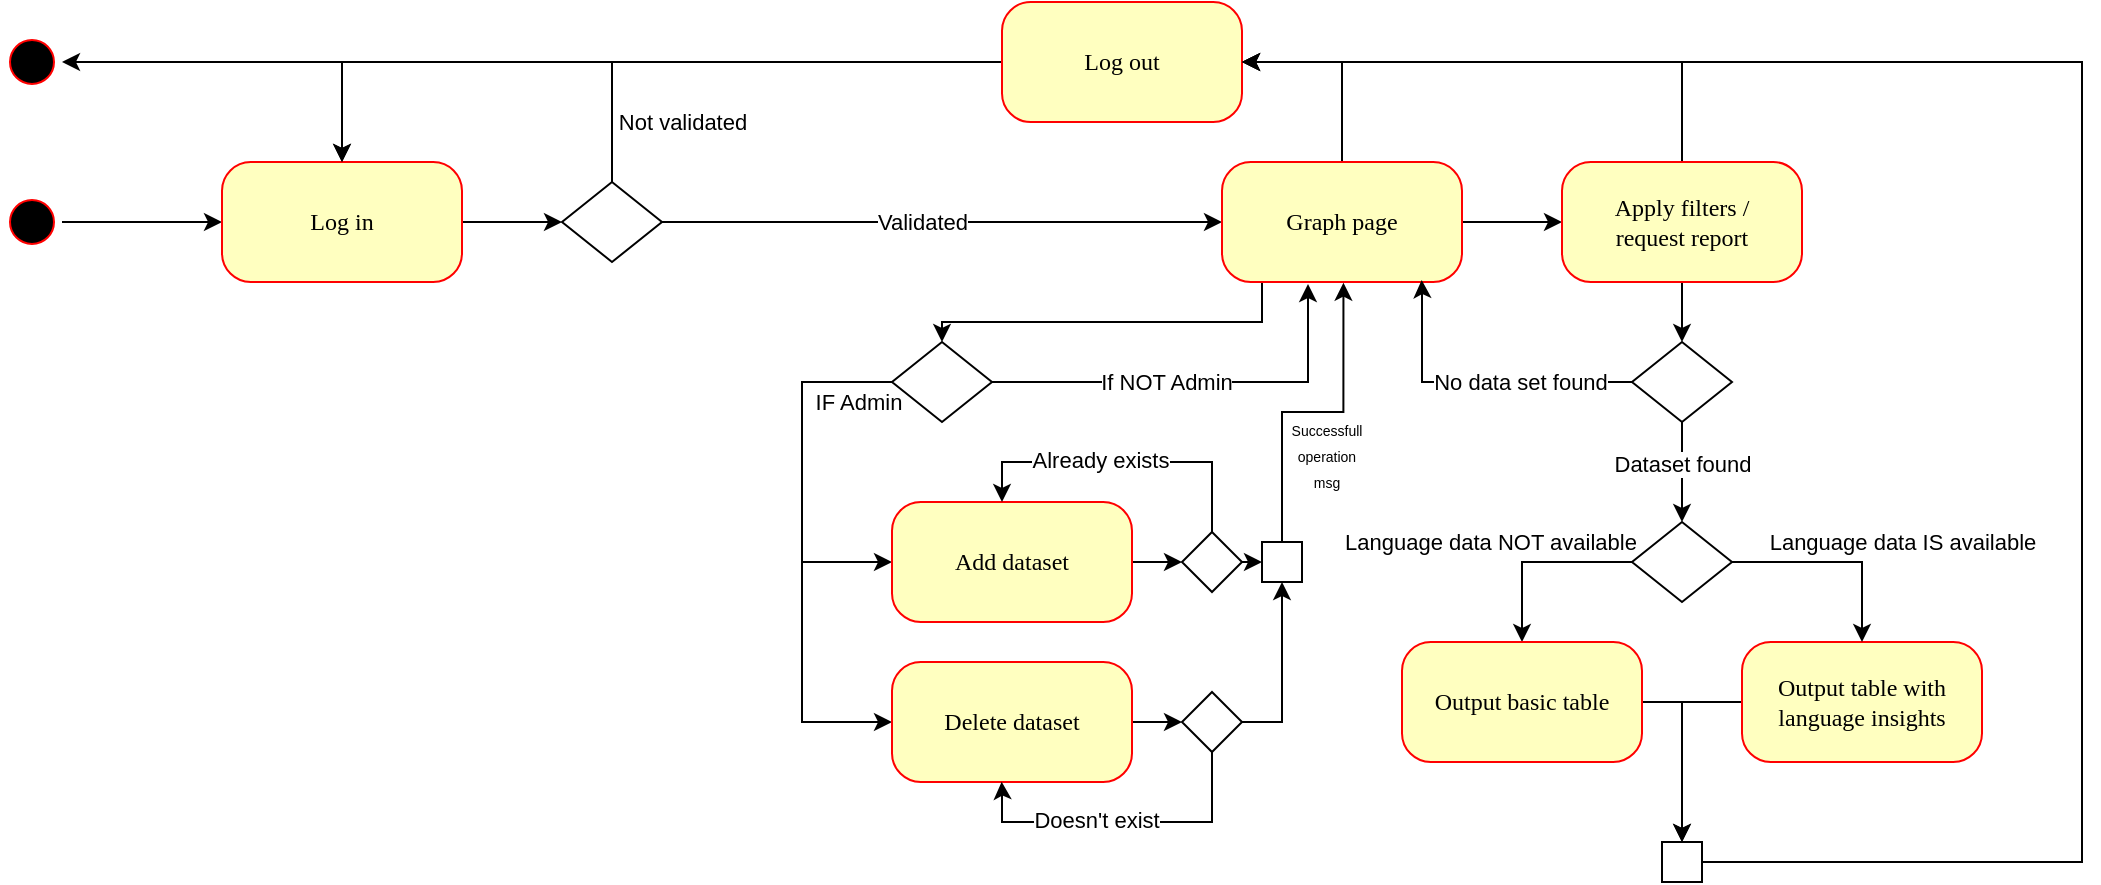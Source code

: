 <mxfile version="24.0.1" type="device">
  <diagram name="Page-1" id="58cdce13-f638-feb5-8d6f-7d28b1aa9fa0">
    <mxGraphModel dx="1136" dy="579" grid="1" gridSize="10" guides="1" tooltips="1" connect="1" arrows="1" fold="1" page="1" pageScale="1" pageWidth="1100" pageHeight="850" background="#FFFFFF" math="0" shadow="0">
      <root>
        <mxCell id="0" />
        <mxCell id="1" parent="0" />
        <mxCell id="LZaOQnH5_brjPvSna_9Y-72" style="edgeStyle=orthogonalEdgeStyle;rounded=0;orthogonalLoop=1;jettySize=auto;html=1;" parent="1" source="382b91b5511bd0f7-1" target="382b91b5511bd0f7-6" edge="1">
          <mxGeometry relative="1" as="geometry" />
        </mxCell>
        <mxCell id="382b91b5511bd0f7-1" value="" style="ellipse;html=1;shape=startState;fillColor=#000000;strokeColor=#ff0000;rounded=1;shadow=0;comic=0;labelBackgroundColor=none;fontFamily=Verdana;fontSize=12;fontColor=#000000;align=center;direction=south;" parent="1" vertex="1">
          <mxGeometry x="20" y="135" width="30" height="30" as="geometry" />
        </mxCell>
        <mxCell id="LZaOQnH5_brjPvSna_9Y-3" value="" style="edgeStyle=orthogonalEdgeStyle;rounded=0;orthogonalLoop=1;jettySize=auto;html=1;" parent="1" source="382b91b5511bd0f7-6" target="LZaOQnH5_brjPvSna_9Y-2" edge="1">
          <mxGeometry relative="1" as="geometry" />
        </mxCell>
        <mxCell id="382b91b5511bd0f7-6" value="Log in" style="rounded=1;whiteSpace=wrap;html=1;arcSize=24;fillColor=#ffffc0;strokeColor=#ff0000;shadow=0;comic=0;labelBackgroundColor=none;fontFamily=Verdana;fontSize=12;fontColor=#000000;align=center;" parent="1" vertex="1">
          <mxGeometry x="130" y="120" width="120" height="60" as="geometry" />
        </mxCell>
        <mxCell id="LZaOQnH5_brjPvSna_9Y-9" style="edgeStyle=orthogonalEdgeStyle;rounded=0;orthogonalLoop=1;jettySize=auto;html=1;entryX=0.5;entryY=0;entryDx=0;entryDy=0;" parent="1" source="LZaOQnH5_brjPvSna_9Y-1" target="382b91b5511bd0f7-6" edge="1">
          <mxGeometry relative="1" as="geometry" />
        </mxCell>
        <mxCell id="LZaOQnH5_brjPvSna_9Y-71" style="edgeStyle=orthogonalEdgeStyle;rounded=0;orthogonalLoop=1;jettySize=auto;html=1;" parent="1" source="LZaOQnH5_brjPvSna_9Y-1" target="LZaOQnH5_brjPvSna_9Y-70" edge="1">
          <mxGeometry relative="1" as="geometry" />
        </mxCell>
        <mxCell id="LZaOQnH5_brjPvSna_9Y-1" value="Log out" style="rounded=1;whiteSpace=wrap;html=1;arcSize=24;fillColor=#ffffc0;strokeColor=#ff0000;shadow=0;comic=0;labelBackgroundColor=none;fontFamily=Verdana;fontSize=12;fontColor=#000000;align=center;" parent="1" vertex="1">
          <mxGeometry x="520" y="40" width="120" height="60" as="geometry" />
        </mxCell>
        <mxCell id="LZaOQnH5_brjPvSna_9Y-4" style="edgeStyle=orthogonalEdgeStyle;rounded=0;orthogonalLoop=1;jettySize=auto;html=1;entryX=0.5;entryY=0;entryDx=0;entryDy=0;" parent="1" source="LZaOQnH5_brjPvSna_9Y-2" target="382b91b5511bd0f7-6" edge="1">
          <mxGeometry relative="1" as="geometry">
            <Array as="points">
              <mxPoint x="325" y="70" />
              <mxPoint x="190" y="70" />
            </Array>
          </mxGeometry>
        </mxCell>
        <mxCell id="LZaOQnH5_brjPvSna_9Y-5" value="Not validated" style="edgeLabel;html=1;align=center;verticalAlign=middle;resizable=0;points=[];" parent="LZaOQnH5_brjPvSna_9Y-4" vertex="1" connectable="0">
          <mxGeometry x="-0.739" relative="1" as="geometry">
            <mxPoint x="35" y="2" as="offset" />
          </mxGeometry>
        </mxCell>
        <mxCell id="LZaOQnH5_brjPvSna_9Y-6" style="edgeStyle=orthogonalEdgeStyle;rounded=0;orthogonalLoop=1;jettySize=auto;html=1;entryX=0;entryY=0.5;entryDx=0;entryDy=0;" parent="1" source="LZaOQnH5_brjPvSna_9Y-2" target="LZaOQnH5_brjPvSna_9Y-10" edge="1">
          <mxGeometry relative="1" as="geometry">
            <mxPoint x="630" y="150" as="targetPoint" />
          </mxGeometry>
        </mxCell>
        <mxCell id="LZaOQnH5_brjPvSna_9Y-7" value="Validated" style="edgeLabel;html=1;align=center;verticalAlign=middle;resizable=0;points=[];" parent="LZaOQnH5_brjPvSna_9Y-6" vertex="1" connectable="0">
          <mxGeometry x="-0.251" y="1" relative="1" as="geometry">
            <mxPoint x="25" y="1" as="offset" />
          </mxGeometry>
        </mxCell>
        <mxCell id="LZaOQnH5_brjPvSna_9Y-2" value="" style="rhombus;whiteSpace=wrap;html=1;" parent="1" vertex="1">
          <mxGeometry x="300" y="130" width="50" height="40" as="geometry" />
        </mxCell>
        <mxCell id="LZaOQnH5_brjPvSna_9Y-12" value="" style="edgeStyle=orthogonalEdgeStyle;rounded=0;orthogonalLoop=1;jettySize=auto;html=1;" parent="1" source="LZaOQnH5_brjPvSna_9Y-10" target="LZaOQnH5_brjPvSna_9Y-11" edge="1">
          <mxGeometry relative="1" as="geometry" />
        </mxCell>
        <mxCell id="LZaOQnH5_brjPvSna_9Y-20" style="edgeStyle=orthogonalEdgeStyle;rounded=0;orthogonalLoop=1;jettySize=auto;html=1;entryX=1;entryY=0.5;entryDx=0;entryDy=0;" parent="1" source="LZaOQnH5_brjPvSna_9Y-10" target="LZaOQnH5_brjPvSna_9Y-1" edge="1">
          <mxGeometry relative="1" as="geometry" />
        </mxCell>
        <mxCell id="LZaOQnH5_brjPvSna_9Y-44" style="edgeStyle=orthogonalEdgeStyle;rounded=0;orthogonalLoop=1;jettySize=auto;html=1;exitX=0.25;exitY=1;exitDx=0;exitDy=0;" parent="1" source="LZaOQnH5_brjPvSna_9Y-10" target="LZaOQnH5_brjPvSna_9Y-43" edge="1">
          <mxGeometry relative="1" as="geometry">
            <Array as="points">
              <mxPoint x="650" y="180" />
              <mxPoint x="650" y="200" />
              <mxPoint x="490" y="200" />
            </Array>
          </mxGeometry>
        </mxCell>
        <mxCell id="LZaOQnH5_brjPvSna_9Y-10" value="Graph page" style="rounded=1;whiteSpace=wrap;html=1;arcSize=24;fillColor=#ffffc0;strokeColor=#ff0000;shadow=0;comic=0;labelBackgroundColor=none;fontFamily=Verdana;fontSize=12;fontColor=#000000;align=center;" parent="1" vertex="1">
          <mxGeometry x="630" y="120" width="120" height="60" as="geometry" />
        </mxCell>
        <mxCell id="LZaOQnH5_brjPvSna_9Y-14" value="" style="edgeStyle=orthogonalEdgeStyle;rounded=0;orthogonalLoop=1;jettySize=auto;html=1;entryX=0.5;entryY=0;entryDx=0;entryDy=0;" parent="1" source="LZaOQnH5_brjPvSna_9Y-11" target="LZaOQnH5_brjPvSna_9Y-15" edge="1">
          <mxGeometry relative="1" as="geometry">
            <mxPoint x="860" y="210" as="targetPoint" />
          </mxGeometry>
        </mxCell>
        <mxCell id="LZaOQnH5_brjPvSna_9Y-38" style="edgeStyle=orthogonalEdgeStyle;rounded=0;orthogonalLoop=1;jettySize=auto;html=1;exitX=0.5;exitY=0;exitDx=0;exitDy=0;" parent="1" source="LZaOQnH5_brjPvSna_9Y-11" edge="1">
          <mxGeometry relative="1" as="geometry">
            <mxPoint x="640" y="70" as="targetPoint" />
            <Array as="points">
              <mxPoint x="860" y="70" />
            </Array>
          </mxGeometry>
        </mxCell>
        <mxCell id="LZaOQnH5_brjPvSna_9Y-11" value="Apply filters /&lt;br&gt;request report" style="rounded=1;whiteSpace=wrap;html=1;arcSize=24;fillColor=#ffffc0;strokeColor=#ff0000;shadow=0;comic=0;labelBackgroundColor=none;fontFamily=Verdana;fontSize=12;fontColor=#000000;align=center;" parent="1" vertex="1">
          <mxGeometry x="800" y="120" width="120" height="60" as="geometry" />
        </mxCell>
        <mxCell id="LZaOQnH5_brjPvSna_9Y-16" style="edgeStyle=orthogonalEdgeStyle;rounded=0;orthogonalLoop=1;jettySize=auto;html=1;entryX=0.832;entryY=0.984;entryDx=0;entryDy=0;entryPerimeter=0;" parent="1" source="LZaOQnH5_brjPvSna_9Y-15" target="LZaOQnH5_brjPvSna_9Y-10" edge="1">
          <mxGeometry relative="1" as="geometry">
            <mxPoint x="720" y="180" as="targetPoint" />
            <Array as="points">
              <mxPoint x="730" y="230" />
              <mxPoint x="730" y="183" />
              <mxPoint x="730" y="183" />
            </Array>
          </mxGeometry>
        </mxCell>
        <mxCell id="LZaOQnH5_brjPvSna_9Y-17" value="No data set found" style="edgeLabel;html=1;align=center;verticalAlign=middle;resizable=0;points=[];" parent="LZaOQnH5_brjPvSna_9Y-16" vertex="1" connectable="0">
          <mxGeometry x="-0.545" relative="1" as="geometry">
            <mxPoint x="-21" as="offset" />
          </mxGeometry>
        </mxCell>
        <mxCell id="LZaOQnH5_brjPvSna_9Y-18" value="" style="edgeStyle=orthogonalEdgeStyle;rounded=0;orthogonalLoop=1;jettySize=auto;html=1;entryX=0.5;entryY=0;entryDx=0;entryDy=0;" parent="1" source="LZaOQnH5_brjPvSna_9Y-15" target="LZaOQnH5_brjPvSna_9Y-23" edge="1">
          <mxGeometry relative="1" as="geometry">
            <mxPoint x="860" y="300" as="targetPoint" />
          </mxGeometry>
        </mxCell>
        <mxCell id="LZaOQnH5_brjPvSna_9Y-19" value="Dataset found" style="edgeLabel;html=1;align=center;verticalAlign=middle;resizable=0;points=[];" parent="LZaOQnH5_brjPvSna_9Y-18" vertex="1" connectable="0">
          <mxGeometry x="-0.181" relative="1" as="geometry">
            <mxPoint as="offset" />
          </mxGeometry>
        </mxCell>
        <mxCell id="LZaOQnH5_brjPvSna_9Y-15" value="" style="rhombus;whiteSpace=wrap;html=1;" parent="1" vertex="1">
          <mxGeometry x="835" y="210" width="50" height="40" as="geometry" />
        </mxCell>
        <mxCell id="LZaOQnH5_brjPvSna_9Y-29" style="edgeStyle=orthogonalEdgeStyle;rounded=0;orthogonalLoop=1;jettySize=auto;html=1;entryX=0.5;entryY=0;entryDx=0;entryDy=0;entryPerimeter=0;exitX=0;exitY=0.5;exitDx=0;exitDy=0;" parent="1" source="LZaOQnH5_brjPvSna_9Y-23" target="LZaOQnH5_brjPvSna_9Y-24" edge="1">
          <mxGeometry relative="1" as="geometry">
            <mxPoint x="750.0" y="340" as="targetPoint" />
            <mxPoint x="848.6" y="320" as="sourcePoint" />
          </mxGeometry>
        </mxCell>
        <mxCell id="LZaOQnH5_brjPvSna_9Y-30" value="Language data NOT available" style="edgeLabel;html=1;align=center;verticalAlign=middle;resizable=0;points=[];" parent="LZaOQnH5_brjPvSna_9Y-29" vertex="1" connectable="0">
          <mxGeometry x="-0.318" relative="1" as="geometry">
            <mxPoint x="-39" y="-10" as="offset" />
          </mxGeometry>
        </mxCell>
        <mxCell id="LZaOQnH5_brjPvSna_9Y-23" value="" style="rhombus;whiteSpace=wrap;html=1;" parent="1" vertex="1">
          <mxGeometry x="835" y="300" width="50" height="40" as="geometry" />
        </mxCell>
        <mxCell id="LZaOQnH5_brjPvSna_9Y-33" style="edgeStyle=orthogonalEdgeStyle;rounded=0;orthogonalLoop=1;jettySize=auto;html=1;entryX=0.5;entryY=0;entryDx=0;entryDy=0;" parent="1" source="LZaOQnH5_brjPvSna_9Y-24" target="LZaOQnH5_brjPvSna_9Y-35" edge="1">
          <mxGeometry relative="1" as="geometry">
            <mxPoint x="860" y="460" as="targetPoint" />
          </mxGeometry>
        </mxCell>
        <mxCell id="LZaOQnH5_brjPvSna_9Y-24" value="Output basic table" style="rounded=1;whiteSpace=wrap;html=1;arcSize=24;fillColor=#ffffc0;strokeColor=#ff0000;shadow=0;comic=0;labelBackgroundColor=none;fontFamily=Verdana;fontSize=12;fontColor=#000000;align=center;" parent="1" vertex="1">
          <mxGeometry x="720" y="360" width="120" height="60" as="geometry" />
        </mxCell>
        <mxCell id="LZaOQnH5_brjPvSna_9Y-34" style="edgeStyle=orthogonalEdgeStyle;rounded=0;orthogonalLoop=1;jettySize=auto;html=1;entryX=0.5;entryY=0;entryDx=0;entryDy=0;" parent="1" source="LZaOQnH5_brjPvSna_9Y-25" target="LZaOQnH5_brjPvSna_9Y-35" edge="1">
          <mxGeometry relative="1" as="geometry">
            <mxPoint x="860" y="470" as="targetPoint" />
          </mxGeometry>
        </mxCell>
        <mxCell id="LZaOQnH5_brjPvSna_9Y-25" value="Output table with language insights" style="rounded=1;whiteSpace=wrap;html=1;arcSize=24;fillColor=#ffffc0;strokeColor=#ff0000;shadow=0;comic=0;labelBackgroundColor=none;fontFamily=Verdana;fontSize=12;fontColor=#000000;align=center;" parent="1" vertex="1">
          <mxGeometry x="890" y="360" width="120" height="60" as="geometry" />
        </mxCell>
        <mxCell id="LZaOQnH5_brjPvSna_9Y-32" value="" style="group" parent="1" vertex="1" connectable="0">
          <mxGeometry x="970" y="310" as="geometry" />
        </mxCell>
        <mxCell id="LZaOQnH5_brjPvSna_9Y-27" style="edgeStyle=orthogonalEdgeStyle;rounded=0;orthogonalLoop=1;jettySize=auto;html=1;" parent="LZaOQnH5_brjPvSna_9Y-32" source="LZaOQnH5_brjPvSna_9Y-23" target="LZaOQnH5_brjPvSna_9Y-25" edge="1">
          <mxGeometry relative="1" as="geometry" />
        </mxCell>
        <mxCell id="LZaOQnH5_brjPvSna_9Y-31" value="Language data IS available" style="edgeLabel;html=1;align=center;verticalAlign=middle;resizable=0;points=[];" parent="LZaOQnH5_brjPvSna_9Y-32" vertex="1" connectable="0">
          <mxGeometry as="geometry" />
        </mxCell>
        <mxCell id="LZaOQnH5_brjPvSna_9Y-37" style="edgeStyle=orthogonalEdgeStyle;rounded=0;orthogonalLoop=1;jettySize=auto;html=1;entryX=1;entryY=0.5;entryDx=0;entryDy=0;" parent="1" source="LZaOQnH5_brjPvSna_9Y-35" target="LZaOQnH5_brjPvSna_9Y-1" edge="1">
          <mxGeometry relative="1" as="geometry">
            <Array as="points">
              <mxPoint x="1060" y="470" />
              <mxPoint x="1060" y="70" />
            </Array>
          </mxGeometry>
        </mxCell>
        <mxCell id="LZaOQnH5_brjPvSna_9Y-35" value="" style="rounded=1;whiteSpace=wrap;html=1;arcSize=0;" parent="1" vertex="1">
          <mxGeometry x="850" y="460" width="20" height="20" as="geometry" />
        </mxCell>
        <mxCell id="LZaOQnH5_brjPvSna_9Y-47" style="edgeStyle=orthogonalEdgeStyle;rounded=0;orthogonalLoop=1;jettySize=auto;html=1;exitX=0;exitY=0.5;exitDx=0;exitDy=0;" parent="1" source="LZaOQnH5_brjPvSna_9Y-43" target="LZaOQnH5_brjPvSna_9Y-46" edge="1">
          <mxGeometry relative="1" as="geometry">
            <Array as="points">
              <mxPoint x="420" y="230" />
              <mxPoint x="420" y="400.0" />
            </Array>
          </mxGeometry>
        </mxCell>
        <mxCell id="LZaOQnH5_brjPvSna_9Y-48" style="edgeStyle=orthogonalEdgeStyle;rounded=0;orthogonalLoop=1;jettySize=auto;html=1;exitX=0;exitY=0.5;exitDx=0;exitDy=0;entryX=0;entryY=0.5;entryDx=0;entryDy=0;" parent="1" source="LZaOQnH5_brjPvSna_9Y-43" target="LZaOQnH5_brjPvSna_9Y-45" edge="1">
          <mxGeometry relative="1" as="geometry">
            <Array as="points">
              <mxPoint x="420" y="230" />
              <mxPoint x="420" y="320" />
            </Array>
          </mxGeometry>
        </mxCell>
        <mxCell id="LZaOQnH5_brjPvSna_9Y-49" value="IF Admin" style="edgeLabel;html=1;align=center;verticalAlign=middle;resizable=0;points=[];" parent="LZaOQnH5_brjPvSna_9Y-48" vertex="1" connectable="0">
          <mxGeometry x="-0.811" y="1" relative="1" as="geometry">
            <mxPoint y="9" as="offset" />
          </mxGeometry>
        </mxCell>
        <mxCell id="LZaOQnH5_brjPvSna_9Y-50" style="edgeStyle=orthogonalEdgeStyle;rounded=0;orthogonalLoop=1;jettySize=auto;html=1;entryX=0.362;entryY=1.017;entryDx=0;entryDy=0;entryPerimeter=0;" parent="1" source="LZaOQnH5_brjPvSna_9Y-43" target="LZaOQnH5_brjPvSna_9Y-10" edge="1">
          <mxGeometry relative="1" as="geometry">
            <mxPoint x="700" y="190" as="targetPoint" />
            <Array as="points">
              <mxPoint x="673" y="230" />
              <mxPoint x="673" y="181" />
            </Array>
          </mxGeometry>
        </mxCell>
        <mxCell id="LZaOQnH5_brjPvSna_9Y-51" value="If NOT Admin" style="edgeLabel;html=1;align=center;verticalAlign=middle;resizable=0;points=[];" parent="LZaOQnH5_brjPvSna_9Y-50" vertex="1" connectable="0">
          <mxGeometry x="-0.159" relative="1" as="geometry">
            <mxPoint as="offset" />
          </mxGeometry>
        </mxCell>
        <mxCell id="LZaOQnH5_brjPvSna_9Y-43" value="" style="rhombus;whiteSpace=wrap;html=1;" parent="1" vertex="1">
          <mxGeometry x="465" y="210" width="50" height="40" as="geometry" />
        </mxCell>
        <mxCell id="LZaOQnH5_brjPvSna_9Y-54" value="" style="edgeStyle=orthogonalEdgeStyle;rounded=0;orthogonalLoop=1;jettySize=auto;html=1;" parent="1" source="LZaOQnH5_brjPvSna_9Y-45" target="LZaOQnH5_brjPvSna_9Y-52" edge="1">
          <mxGeometry relative="1" as="geometry" />
        </mxCell>
        <mxCell id="LZaOQnH5_brjPvSna_9Y-45" value="Add dataset" style="rounded=1;whiteSpace=wrap;html=1;arcSize=24;fillColor=#ffffc0;strokeColor=#ff0000;shadow=0;comic=0;labelBackgroundColor=none;fontFamily=Verdana;fontSize=12;fontColor=#000000;align=center;" parent="1" vertex="1">
          <mxGeometry x="465" y="290" width="120" height="60" as="geometry" />
        </mxCell>
        <mxCell id="LZaOQnH5_brjPvSna_9Y-55" value="" style="edgeStyle=orthogonalEdgeStyle;rounded=0;orthogonalLoop=1;jettySize=auto;html=1;" parent="1" source="LZaOQnH5_brjPvSna_9Y-46" target="LZaOQnH5_brjPvSna_9Y-53" edge="1">
          <mxGeometry relative="1" as="geometry" />
        </mxCell>
        <mxCell id="LZaOQnH5_brjPvSna_9Y-46" value="Delete dataset" style="rounded=1;whiteSpace=wrap;html=1;arcSize=24;fillColor=#ffffc0;strokeColor=#ff0000;shadow=0;comic=0;labelBackgroundColor=none;fontFamily=Verdana;fontSize=12;fontColor=#000000;align=center;" parent="1" vertex="1">
          <mxGeometry x="465" y="370" width="120" height="60" as="geometry" />
        </mxCell>
        <mxCell id="LZaOQnH5_brjPvSna_9Y-52" value="" style="rhombus;whiteSpace=wrap;html=1;" parent="1" vertex="1">
          <mxGeometry x="610" y="305" width="30" height="30" as="geometry" />
        </mxCell>
        <mxCell id="LZaOQnH5_brjPvSna_9Y-61" style="edgeStyle=orthogonalEdgeStyle;rounded=0;orthogonalLoop=1;jettySize=auto;html=1;entryX=0.5;entryY=1;entryDx=0;entryDy=0;" parent="1" source="LZaOQnH5_brjPvSna_9Y-53" target="LZaOQnH5_brjPvSna_9Y-62" edge="1">
          <mxGeometry relative="1" as="geometry">
            <mxPoint x="660" y="330" as="targetPoint" />
          </mxGeometry>
        </mxCell>
        <mxCell id="LZaOQnH5_brjPvSna_9Y-53" value="" style="rhombus;whiteSpace=wrap;html=1;" parent="1" vertex="1">
          <mxGeometry x="610" y="385" width="30" height="30" as="geometry" />
        </mxCell>
        <mxCell id="LZaOQnH5_brjPvSna_9Y-56" style="edgeStyle=orthogonalEdgeStyle;rounded=0;orthogonalLoop=1;jettySize=auto;html=1;" parent="1" source="LZaOQnH5_brjPvSna_9Y-52" edge="1">
          <mxGeometry relative="1" as="geometry">
            <mxPoint x="520" y="290" as="targetPoint" />
            <Array as="points">
              <mxPoint x="625" y="270" />
              <mxPoint x="520" y="270" />
              <mxPoint x="520" y="290" />
            </Array>
          </mxGeometry>
        </mxCell>
        <mxCell id="LZaOQnH5_brjPvSna_9Y-57" value="Already exists" style="edgeLabel;html=1;align=center;verticalAlign=middle;resizable=0;points=[];" parent="LZaOQnH5_brjPvSna_9Y-56" vertex="1" connectable="0">
          <mxGeometry x="0.044" y="-1" relative="1" as="geometry">
            <mxPoint x="-8" as="offset" />
          </mxGeometry>
        </mxCell>
        <mxCell id="LZaOQnH5_brjPvSna_9Y-58" style="edgeStyle=orthogonalEdgeStyle;rounded=0;orthogonalLoop=1;jettySize=auto;html=1;entryX=0.457;entryY=0.997;entryDx=0;entryDy=0;entryPerimeter=0;" parent="1" source="LZaOQnH5_brjPvSna_9Y-53" target="LZaOQnH5_brjPvSna_9Y-46" edge="1">
          <mxGeometry relative="1" as="geometry">
            <Array as="points">
              <mxPoint x="625" y="450" />
              <mxPoint x="520" y="450" />
              <mxPoint x="520" y="433" />
              <mxPoint x="520" y="433" />
            </Array>
          </mxGeometry>
        </mxCell>
        <mxCell id="LZaOQnH5_brjPvSna_9Y-59" value="Doesn&#39;t exist" style="edgeLabel;html=1;align=center;verticalAlign=middle;resizable=0;points=[];" parent="LZaOQnH5_brjPvSna_9Y-58" vertex="1" connectable="0">
          <mxGeometry x="0.162" y="-1" relative="1" as="geometry">
            <mxPoint as="offset" />
          </mxGeometry>
        </mxCell>
        <mxCell id="LZaOQnH5_brjPvSna_9Y-62" value="" style="rounded=1;whiteSpace=wrap;html=1;arcSize=0;" parent="1" vertex="1">
          <mxGeometry x="650" y="310" width="20" height="20" as="geometry" />
        </mxCell>
        <mxCell id="LZaOQnH5_brjPvSna_9Y-67" value="" style="endArrow=classic;html=1;rounded=0;entryX=0;entryY=0.5;entryDx=0;entryDy=0;exitX=1;exitY=0.5;exitDx=0;exitDy=0;" parent="1" source="LZaOQnH5_brjPvSna_9Y-52" target="LZaOQnH5_brjPvSna_9Y-62" edge="1">
          <mxGeometry width="50" height="50" relative="1" as="geometry">
            <mxPoint x="630" y="350" as="sourcePoint" />
            <mxPoint x="680" y="300" as="targetPoint" />
          </mxGeometry>
        </mxCell>
        <mxCell id="LZaOQnH5_brjPvSna_9Y-68" style="edgeStyle=orthogonalEdgeStyle;rounded=0;orthogonalLoop=1;jettySize=auto;html=1;entryX=0.506;entryY=1.006;entryDx=0;entryDy=0;entryPerimeter=0;" parent="1" source="LZaOQnH5_brjPvSna_9Y-62" target="LZaOQnH5_brjPvSna_9Y-10" edge="1">
          <mxGeometry relative="1" as="geometry" />
        </mxCell>
        <mxCell id="LZaOQnH5_brjPvSna_9Y-69" value="&lt;font style=&quot;font-size: 7px;&quot;&gt;Successfull &lt;br style=&quot;font-size: 7px;&quot;&gt;operation &lt;br style=&quot;font-size: 7px;&quot;&gt;msg&lt;/font&gt;" style="edgeLabel;html=1;align=center;verticalAlign=middle;resizable=0;points=[];" parent="LZaOQnH5_brjPvSna_9Y-68" vertex="1" connectable="0">
          <mxGeometry x="-0.444" relative="1" as="geometry">
            <mxPoint x="22" as="offset" />
          </mxGeometry>
        </mxCell>
        <mxCell id="LZaOQnH5_brjPvSna_9Y-70" value="" style="ellipse;html=1;shape=startState;fillColor=#000000;strokeColor=#ff0000;rounded=1;shadow=0;comic=0;labelBackgroundColor=none;fontFamily=Verdana;fontSize=12;fontColor=#000000;align=center;direction=south;" parent="1" vertex="1">
          <mxGeometry x="20" y="55" width="30" height="30" as="geometry" />
        </mxCell>
      </root>
    </mxGraphModel>
  </diagram>
</mxfile>
